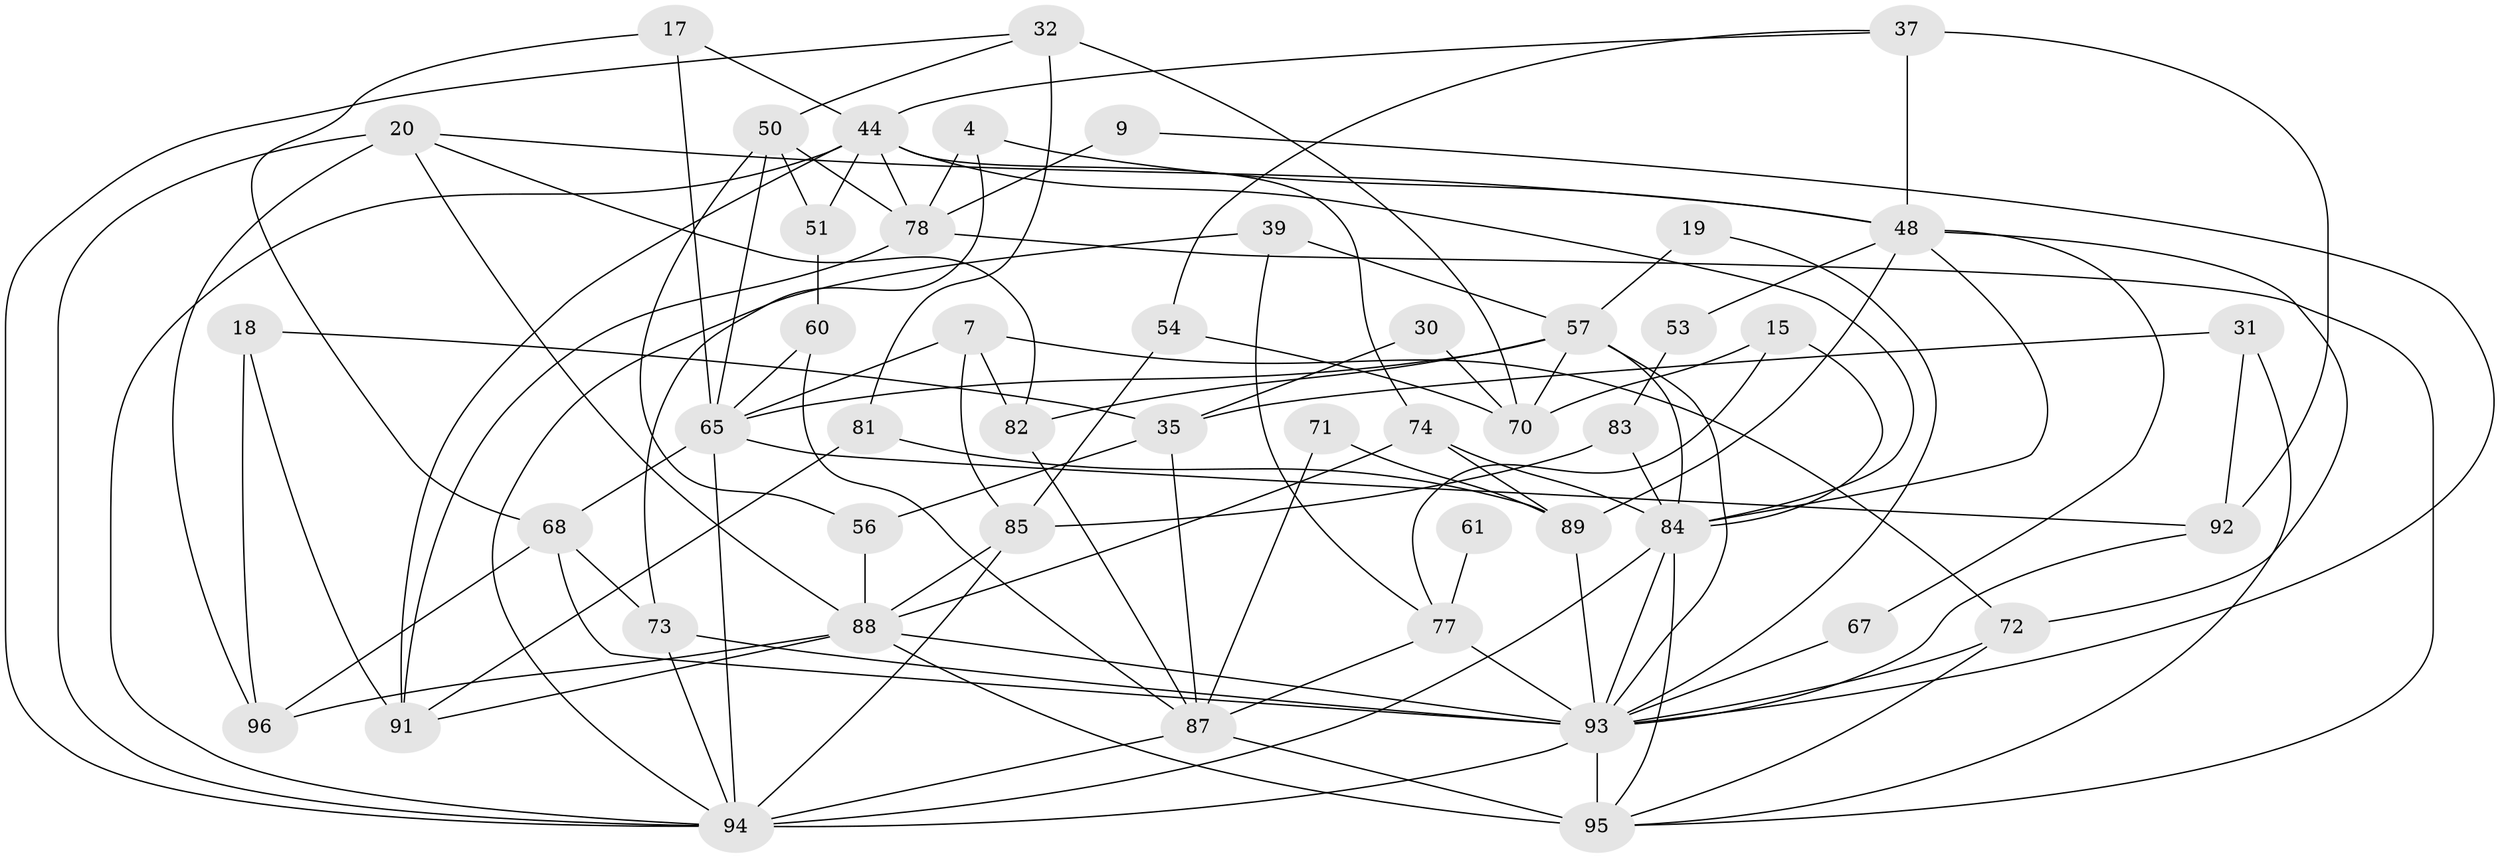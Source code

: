 // original degree distribution, {3: 0.28125, 4: 0.3229166666666667, 2: 0.10416666666666667, 6: 0.10416666666666667, 5: 0.14583333333333334, 7: 0.03125, 8: 0.010416666666666666}
// Generated by graph-tools (version 1.1) at 2025/50/03/09/25 04:50:07]
// undirected, 48 vertices, 111 edges
graph export_dot {
graph [start="1"]
  node [color=gray90,style=filled];
  4 [super="+2"];
  7;
  9;
  15;
  17;
  18 [super="+6"];
  19;
  20;
  30;
  31;
  32 [super="+3"];
  35;
  37;
  39;
  44 [super="+33"];
  48 [super="+10+41"];
  50 [super="+23"];
  51;
  53;
  54;
  56;
  57 [super="+55"];
  60;
  61;
  65 [super="+5+63"];
  67;
  68 [super="+34"];
  70;
  71;
  72;
  73;
  74;
  77 [super="+52+69"];
  78 [super="+64"];
  81;
  82 [super="+75"];
  83;
  84 [super="+47+22"];
  85 [super="+29"];
  87 [super="+36"];
  88 [super="+79"];
  89 [super="+25"];
  91 [super="+24"];
  92 [super="+62"];
  93 [super="+26+66"];
  94 [super="+90"];
  95 [super="+58+86"];
  96 [super="+28"];
  4 -- 73 [weight=2];
  4 -- 78 [weight=2];
  4 -- 48;
  7 -- 65;
  7 -- 72;
  7 -- 85;
  7 -- 82;
  9 -- 78;
  9 -- 93;
  15 -- 70;
  15 -- 84;
  15 -- 77;
  17 -- 44 [weight=2];
  17 -- 65;
  17 -- 68;
  18 -- 35 [weight=2];
  18 -- 96 [weight=2];
  18 -- 91;
  19 -- 57;
  19 -- 93;
  20 -- 94;
  20 -- 96;
  20 -- 48;
  20 -- 82;
  20 -- 88;
  30 -- 35;
  30 -- 70;
  31 -- 35;
  31 -- 92;
  31 -- 95;
  32 -- 50;
  32 -- 70 [weight=2];
  32 -- 81;
  32 -- 94;
  35 -- 56;
  35 -- 87;
  37 -- 44;
  37 -- 92 [weight=2];
  37 -- 54;
  37 -- 48 [weight=2];
  39 -- 57;
  39 -- 77;
  39 -- 94;
  44 -- 74 [weight=2];
  44 -- 51;
  44 -- 78;
  44 -- 91;
  44 -- 94;
  44 -- 84;
  48 -- 53;
  48 -- 72;
  48 -- 67;
  48 -- 84;
  48 -- 89;
  50 -- 56;
  50 -- 78 [weight=2];
  50 -- 51;
  50 -- 65;
  51 -- 60;
  53 -- 83;
  54 -- 70;
  54 -- 85;
  56 -- 88;
  57 -- 65 [weight=3];
  57 -- 70;
  57 -- 82 [weight=2];
  57 -- 93;
  57 -- 84;
  60 -- 65;
  60 -- 87;
  61 -- 77 [weight=2];
  65 -- 92;
  65 -- 94 [weight=2];
  65 -- 68;
  67 -- 93 [weight=2];
  68 -- 73;
  68 -- 96 [weight=2];
  68 -- 93 [weight=2];
  71 -- 89;
  71 -- 87;
  72 -- 93;
  72 -- 95;
  73 -- 93;
  73 -- 94;
  74 -- 84;
  74 -- 89;
  74 -- 88;
  77 -- 87;
  77 -- 93 [weight=4];
  78 -- 91;
  78 -- 95 [weight=2];
  81 -- 91;
  81 -- 89;
  82 -- 87;
  83 -- 85;
  83 -- 84;
  84 -- 93;
  84 -- 94;
  84 -- 95 [weight=3];
  85 -- 88;
  85 -- 94;
  87 -- 94;
  87 -- 95 [weight=2];
  88 -- 96;
  88 -- 95 [weight=2];
  88 -- 91;
  88 -- 93 [weight=2];
  89 -- 93;
  92 -- 93;
  93 -- 95 [weight=6];
  93 -- 94 [weight=2];
}
